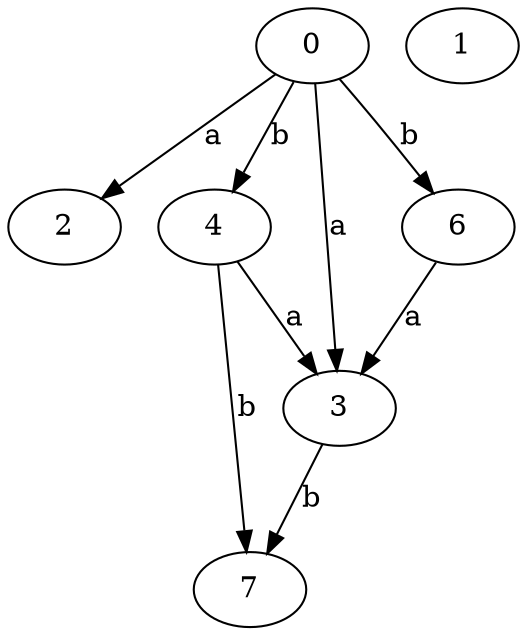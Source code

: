 strict digraph  {
2;
3;
4;
0;
1;
6;
7;
3 -> 7  [label=b];
4 -> 3  [label=a];
4 -> 7  [label=b];
0 -> 2  [label=a];
0 -> 3  [label=a];
0 -> 4  [label=b];
0 -> 6  [label=b];
6 -> 3  [label=a];
}
